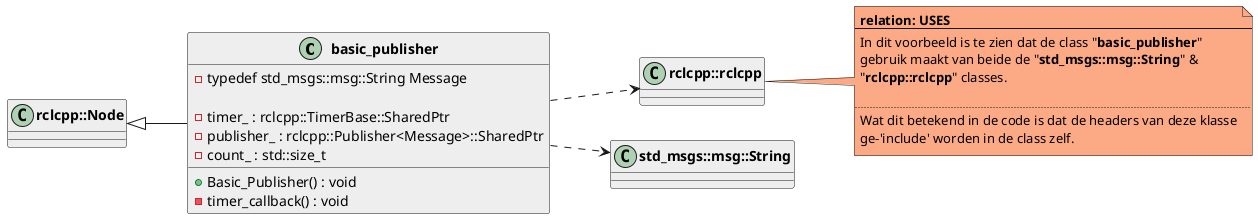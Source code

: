 @startuml
'https://plantuml.com/class-diagram

left to right direction

class class1 as "**basic_publisher**" #EEEEEE
{
    - typedef std_msgs::msg::String Message

    {field} - timer_ : rclcpp::TimerBase::SharedPtr
    {field} - publisher_ : rclcpp::Publisher<Message>::SharedPtr
    {field} - count_ : std::size_t

    {method} + Basic_Publisher() : void
    {method} - timer_callback() : void
}

class class2 as "**rclcpp::rclcpp**" #EEEEEE
class class3 as "**std_msgs::msg::String**" #EEEEEE
class class4 as "**rclcpp::Node**" #EEEEEE

class2 -[hidden]right-> class3
class1 ..> class2
class1 ..> class3
class1 -up-|> class4

note right of class2 #FCA985
    **relation: USES**
    --
    In dit voorbeeld is te zien dat de class "**basic_publisher**"
    gebruik maakt van beide de "**std_msgs::msg::String**" &
    "**rclcpp::rclcpp**" classes.

    ..
    Wat dit betekend in de code is dat de headers van deze klasse
    ge-'include' worden in de class zelf.
end note

@enduml